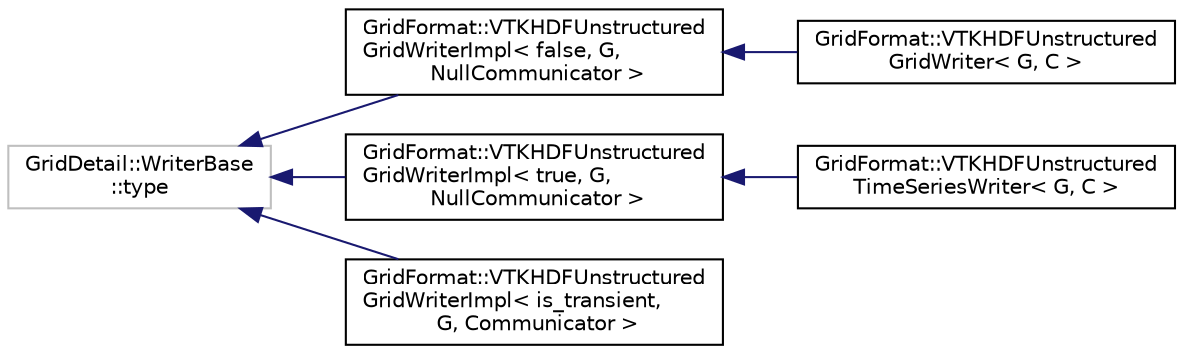 digraph "Graphical Class Hierarchy"
{
 // LATEX_PDF_SIZE
  edge [fontname="Helvetica",fontsize="10",labelfontname="Helvetica",labelfontsize="10"];
  node [fontname="Helvetica",fontsize="10",shape=record];
  rankdir="LR";
  Node89 [label="GridDetail::WriterBase\l::type",height=0.2,width=0.4,color="grey75", fillcolor="white", style="filled",tooltip=" "];
  Node89 -> Node0 [dir="back",color="midnightblue",fontsize="10",style="solid",fontname="Helvetica"];
  Node0 [label="GridFormat::VTKHDFUnstructured\lGridWriterImpl\< false, G,\l NullCommunicator \>",height=0.2,width=0.4,color="black", fillcolor="white", style="filled",URL="$classGridFormat_1_1VTKHDFUnstructuredGridWriterImpl.html",tooltip=" "];
  Node0 -> Node1 [dir="back",color="midnightblue",fontsize="10",style="solid",fontname="Helvetica"];
  Node1 [label="GridFormat::VTKHDFUnstructured\lGridWriter\< G, C \>",height=0.2,width=0.4,color="black", fillcolor="white", style="filled",URL="$classGridFormat_1_1VTKHDFUnstructuredGridWriter.html",tooltip=" "];
  Node89 -> Node92 [dir="back",color="midnightblue",fontsize="10",style="solid",fontname="Helvetica"];
  Node92 [label="GridFormat::VTKHDFUnstructured\lGridWriterImpl\< true, G,\l NullCommunicator \>",height=0.2,width=0.4,color="black", fillcolor="white", style="filled",URL="$classGridFormat_1_1VTKHDFUnstructuredGridWriterImpl.html",tooltip=" "];
  Node92 -> Node93 [dir="back",color="midnightblue",fontsize="10",style="solid",fontname="Helvetica"];
  Node93 [label="GridFormat::VTKHDFUnstructured\lTimeSeriesWriter\< G, C \>",height=0.2,width=0.4,color="black", fillcolor="white", style="filled",URL="$classGridFormat_1_1VTKHDFUnstructuredTimeSeriesWriter.html",tooltip=" "];
  Node89 -> Node94 [dir="back",color="midnightblue",fontsize="10",style="solid",fontname="Helvetica"];
  Node94 [label="GridFormat::VTKHDFUnstructured\lGridWriterImpl\< is_transient,\l G, Communicator \>",height=0.2,width=0.4,color="black", fillcolor="white", style="filled",URL="$classGridFormat_1_1VTKHDFUnstructuredGridWriterImpl.html",tooltip="TODO: Doc me."];
}

